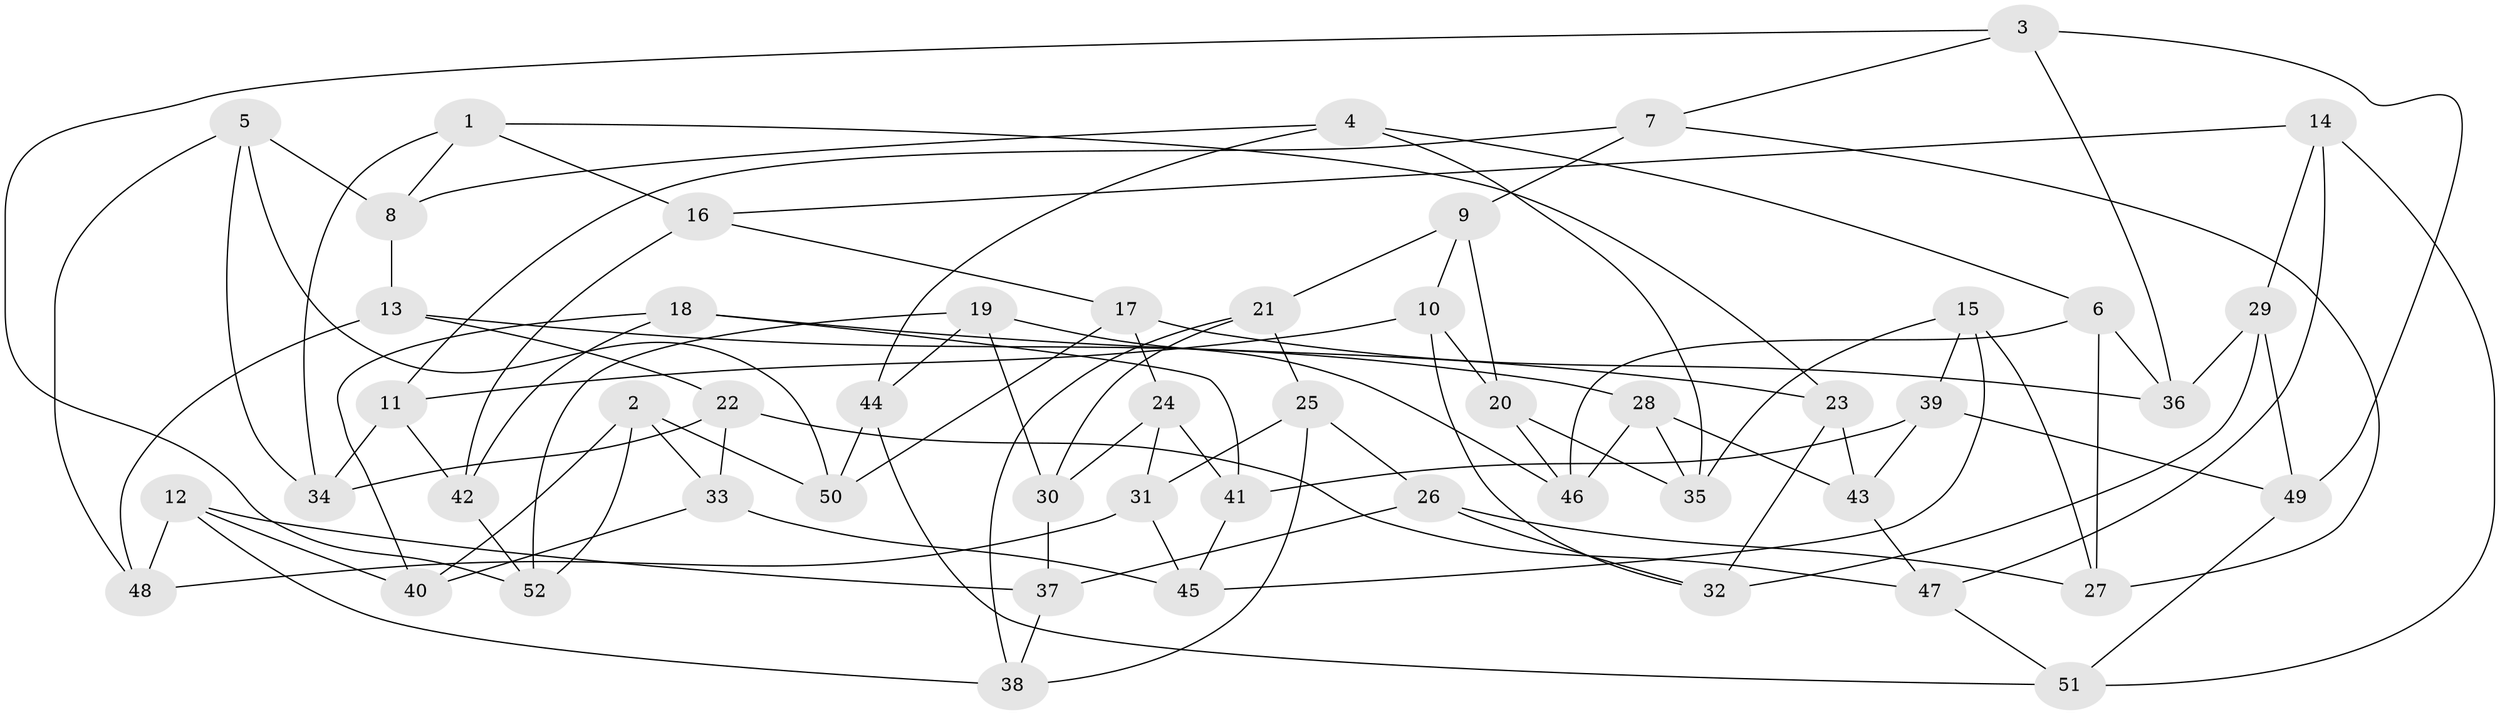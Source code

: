 // Generated by graph-tools (version 1.1) at 2025/58/03/09/25 04:58:25]
// undirected, 52 vertices, 104 edges
graph export_dot {
graph [start="1"]
  node [color=gray90,style=filled];
  1;
  2;
  3;
  4;
  5;
  6;
  7;
  8;
  9;
  10;
  11;
  12;
  13;
  14;
  15;
  16;
  17;
  18;
  19;
  20;
  21;
  22;
  23;
  24;
  25;
  26;
  27;
  28;
  29;
  30;
  31;
  32;
  33;
  34;
  35;
  36;
  37;
  38;
  39;
  40;
  41;
  42;
  43;
  44;
  45;
  46;
  47;
  48;
  49;
  50;
  51;
  52;
  1 -- 8;
  1 -- 16;
  1 -- 34;
  1 -- 23;
  2 -- 52;
  2 -- 33;
  2 -- 40;
  2 -- 50;
  3 -- 36;
  3 -- 7;
  3 -- 49;
  3 -- 52;
  4 -- 44;
  4 -- 8;
  4 -- 6;
  4 -- 35;
  5 -- 50;
  5 -- 48;
  5 -- 8;
  5 -- 34;
  6 -- 46;
  6 -- 27;
  6 -- 36;
  7 -- 11;
  7 -- 9;
  7 -- 27;
  8 -- 13;
  9 -- 10;
  9 -- 21;
  9 -- 20;
  10 -- 20;
  10 -- 32;
  10 -- 11;
  11 -- 34;
  11 -- 42;
  12 -- 38;
  12 -- 40;
  12 -- 37;
  12 -- 48;
  13 -- 22;
  13 -- 28;
  13 -- 48;
  14 -- 29;
  14 -- 51;
  14 -- 16;
  14 -- 47;
  15 -- 45;
  15 -- 39;
  15 -- 35;
  15 -- 27;
  16 -- 42;
  16 -- 17;
  17 -- 50;
  17 -- 36;
  17 -- 24;
  18 -- 23;
  18 -- 41;
  18 -- 42;
  18 -- 40;
  19 -- 52;
  19 -- 30;
  19 -- 46;
  19 -- 44;
  20 -- 35;
  20 -- 46;
  21 -- 38;
  21 -- 30;
  21 -- 25;
  22 -- 33;
  22 -- 34;
  22 -- 47;
  23 -- 43;
  23 -- 32;
  24 -- 41;
  24 -- 31;
  24 -- 30;
  25 -- 38;
  25 -- 31;
  25 -- 26;
  26 -- 32;
  26 -- 27;
  26 -- 37;
  28 -- 43;
  28 -- 35;
  28 -- 46;
  29 -- 36;
  29 -- 32;
  29 -- 49;
  30 -- 37;
  31 -- 45;
  31 -- 48;
  33 -- 40;
  33 -- 45;
  37 -- 38;
  39 -- 49;
  39 -- 41;
  39 -- 43;
  41 -- 45;
  42 -- 52;
  43 -- 47;
  44 -- 50;
  44 -- 51;
  47 -- 51;
  49 -- 51;
}
